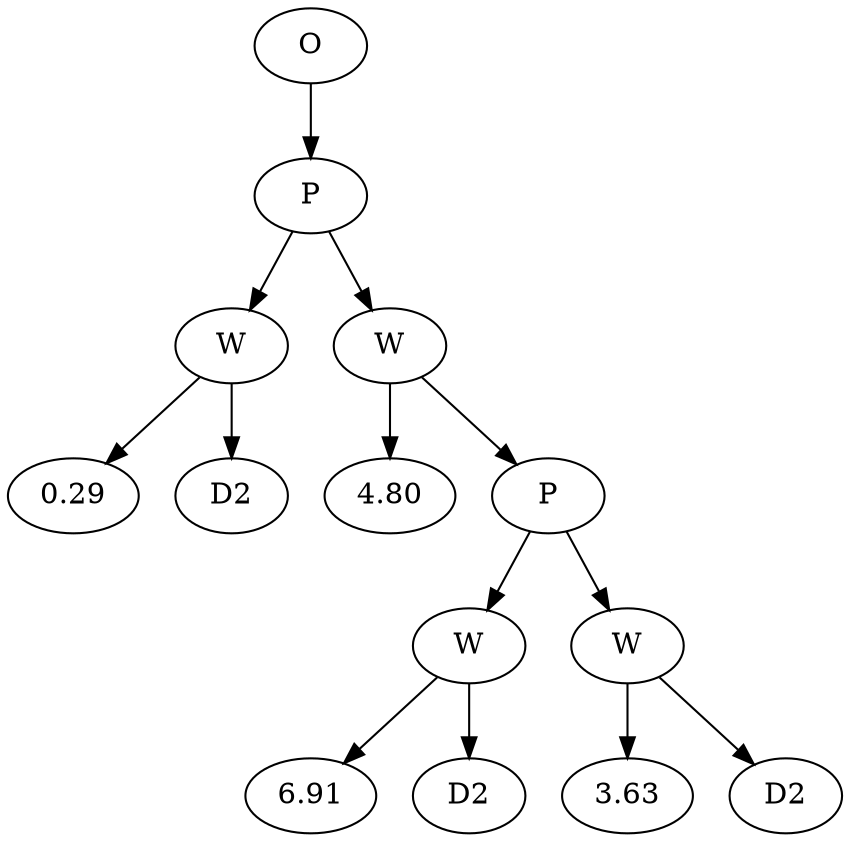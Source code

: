 // Tree
digraph {
	632882 [label=O]
	632883 [label=P]
	632882 -> 632883
	632884 [label=W]
	632883 -> 632884
	632885 [label=0.29]
	632884 -> 632885
	632886 [label=D2]
	632884 -> 632886
	632887 [label=W]
	632883 -> 632887
	632888 [label=4.80]
	632887 -> 632888
	632889 [label=P]
	632887 -> 632889
	632890 [label=W]
	632889 -> 632890
	632891 [label=6.91]
	632890 -> 632891
	632892 [label=D2]
	632890 -> 632892
	632893 [label=W]
	632889 -> 632893
	632894 [label=3.63]
	632893 -> 632894
	632895 [label=D2]
	632893 -> 632895
}
